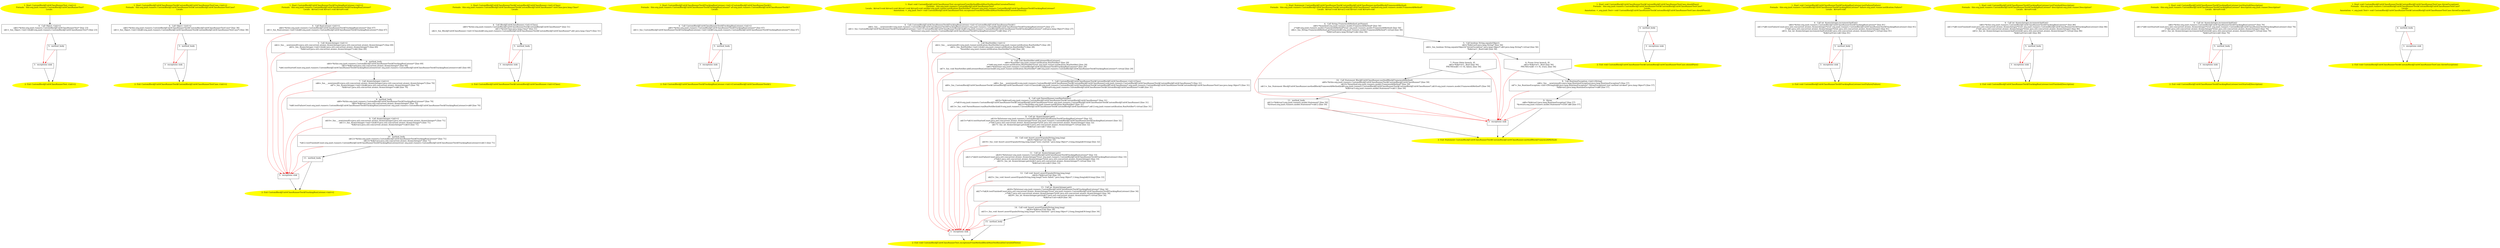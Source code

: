 /* @generated */
digraph cfg {
"org.junit.runners.CustomBlockJUnit4ClassRunnerTest.<init>().88e5ab2ebdbe51566ac3874081af6ebd_1" [label="1: Start CustomBlockJUnit4ClassRunnerTest.<init>()\nFormals:  this:org.junit.runners.CustomBlockJUnit4ClassRunnerTest*\nLocals:  \n  " color=yellow style=filled]
	

	 "org.junit.runners.CustomBlockJUnit4ClassRunnerTest.<init>().88e5ab2ebdbe51566ac3874081af6ebd_1" -> "org.junit.runners.CustomBlockJUnit4ClassRunnerTest.<init>().88e5ab2ebdbe51566ac3874081af6ebd_4" ;
"org.junit.runners.CustomBlockJUnit4ClassRunnerTest.<init>().88e5ab2ebdbe51566ac3874081af6ebd_2" [label="2: Exit CustomBlockJUnit4ClassRunnerTest.<init>() \n  " color=yellow style=filled]
	

"org.junit.runners.CustomBlockJUnit4ClassRunnerTest.<init>().88e5ab2ebdbe51566ac3874081af6ebd_3" [label="3:  exceptions sink \n  " shape="box"]
	

	 "org.junit.runners.CustomBlockJUnit4ClassRunnerTest.<init>().88e5ab2ebdbe51566ac3874081af6ebd_3" -> "org.junit.runners.CustomBlockJUnit4ClassRunnerTest.<init>().88e5ab2ebdbe51566ac3874081af6ebd_2" ;
"org.junit.runners.CustomBlockJUnit4ClassRunnerTest.<init>().88e5ab2ebdbe51566ac3874081af6ebd_4" [label="4:  Call Object.<init>() \n   n$0=*&this:org.junit.runners.CustomBlockJUnit4ClassRunnerTest* [line 23]\n  n$1=_fun_Object.<init>()(n$0:org.junit.runners.CustomBlockJUnit4ClassRunnerTest*) [line 23]\n " shape="box"]
	

	 "org.junit.runners.CustomBlockJUnit4ClassRunnerTest.<init>().88e5ab2ebdbe51566ac3874081af6ebd_4" -> "org.junit.runners.CustomBlockJUnit4ClassRunnerTest.<init>().88e5ab2ebdbe51566ac3874081af6ebd_5" ;
	 "org.junit.runners.CustomBlockJUnit4ClassRunnerTest.<init>().88e5ab2ebdbe51566ac3874081af6ebd_4" -> "org.junit.runners.CustomBlockJUnit4ClassRunnerTest.<init>().88e5ab2ebdbe51566ac3874081af6ebd_3" [color="red" ];
"org.junit.runners.CustomBlockJUnit4ClassRunnerTest.<init>().88e5ab2ebdbe51566ac3874081af6ebd_5" [label="5:  method_body \n  " shape="box"]
	

	 "org.junit.runners.CustomBlockJUnit4ClassRunnerTest.<init>().88e5ab2ebdbe51566ac3874081af6ebd_5" -> "org.junit.runners.CustomBlockJUnit4ClassRunnerTest.<init>().88e5ab2ebdbe51566ac3874081af6ebd_2" ;
	 "org.junit.runners.CustomBlockJUnit4ClassRunnerTest.<init>().88e5ab2ebdbe51566ac3874081af6ebd_5" -> "org.junit.runners.CustomBlockJUnit4ClassRunnerTest.<init>().88e5ab2ebdbe51566ac3874081af6ebd_3" [color="red" ];
"org.junit.runners.CustomBlockJUnit4ClassRunnerTest$CustomBlockJUnit4ClassRunnerTestCase.<init>().f9740fd84b0c44b52b94461ed6c35d2b_1" [label="1: Start CustomBlockJUnit4ClassRunnerTest$CustomBlockJUnit4ClassRunnerTestCase.<init>()\nFormals:  this:org.junit.runners.CustomBlockJUnit4ClassRunnerTest$CustomBlockJUnit4ClassRunnerTestCase*\nLocals:  \n  " color=yellow style=filled]
	

	 "org.junit.runners.CustomBlockJUnit4ClassRunnerTest$CustomBlockJUnit4ClassRunnerTestCase.<init>().f9740fd84b0c44b52b94461ed6c35d2b_1" -> "org.junit.runners.CustomBlockJUnit4ClassRunnerTest$CustomBlockJUnit4ClassRunnerTestCase.<init>().f9740fd84b0c44b52b94461ed6c35d2b_4" ;
"org.junit.runners.CustomBlockJUnit4ClassRunnerTest$CustomBlockJUnit4ClassRunnerTestCase.<init>().f9740fd84b0c44b52b94461ed6c35d2b_2" [label="2: Exit CustomBlockJUnit4ClassRunnerTest$CustomBlockJUnit4ClassRunnerTestCase.<init>() \n  " color=yellow style=filled]
	

"org.junit.runners.CustomBlockJUnit4ClassRunnerTest$CustomBlockJUnit4ClassRunnerTestCase.<init>().f9740fd84b0c44b52b94461ed6c35d2b_3" [label="3:  exceptions sink \n  " shape="box"]
	

	 "org.junit.runners.CustomBlockJUnit4ClassRunnerTest$CustomBlockJUnit4ClassRunnerTestCase.<init>().f9740fd84b0c44b52b94461ed6c35d2b_3" -> "org.junit.runners.CustomBlockJUnit4ClassRunnerTest$CustomBlockJUnit4ClassRunnerTestCase.<init>().f9740fd84b0c44b52b94461ed6c35d2b_2" ;
"org.junit.runners.CustomBlockJUnit4ClassRunnerTest$CustomBlockJUnit4ClassRunnerTestCase.<init>().f9740fd84b0c44b52b94461ed6c35d2b_4" [label="4:  Call Object.<init>() \n   n$0=*&this:org.junit.runners.CustomBlockJUnit4ClassRunnerTest$CustomBlockJUnit4ClassRunnerTestCase* [line 38]\n  n$1=_fun_Object.<init>()(n$0:org.junit.runners.CustomBlockJUnit4ClassRunnerTest$CustomBlockJUnit4ClassRunnerTestCase*) [line 38]\n " shape="box"]
	

	 "org.junit.runners.CustomBlockJUnit4ClassRunnerTest$CustomBlockJUnit4ClassRunnerTestCase.<init>().f9740fd84b0c44b52b94461ed6c35d2b_4" -> "org.junit.runners.CustomBlockJUnit4ClassRunnerTest$CustomBlockJUnit4ClassRunnerTestCase.<init>().f9740fd84b0c44b52b94461ed6c35d2b_5" ;
	 "org.junit.runners.CustomBlockJUnit4ClassRunnerTest$CustomBlockJUnit4ClassRunnerTestCase.<init>().f9740fd84b0c44b52b94461ed6c35d2b_4" -> "org.junit.runners.CustomBlockJUnit4ClassRunnerTest$CustomBlockJUnit4ClassRunnerTestCase.<init>().f9740fd84b0c44b52b94461ed6c35d2b_3" [color="red" ];
"org.junit.runners.CustomBlockJUnit4ClassRunnerTest$CustomBlockJUnit4ClassRunnerTestCase.<init>().f9740fd84b0c44b52b94461ed6c35d2b_5" [label="5:  method_body \n  " shape="box"]
	

	 "org.junit.runners.CustomBlockJUnit4ClassRunnerTest$CustomBlockJUnit4ClassRunnerTestCase.<init>().f9740fd84b0c44b52b94461ed6c35d2b_5" -> "org.junit.runners.CustomBlockJUnit4ClassRunnerTest$CustomBlockJUnit4ClassRunnerTestCase.<init>().f9740fd84b0c44b52b94461ed6c35d2b_2" ;
	 "org.junit.runners.CustomBlockJUnit4ClassRunnerTest$CustomBlockJUnit4ClassRunnerTestCase.<init>().f9740fd84b0c44b52b94461ed6c35d2b_5" -> "org.junit.runners.CustomBlockJUnit4ClassRunnerTest$CustomBlockJUnit4ClassRunnerTestCase.<init>().f9740fd84b0c44b52b94461ed6c35d2b_3" [color="red" ];
"org.junit.runners.CustomBlockJUnit4ClassRunnerTest$TrackingRunListener.<init>().28b333169a8e2f6a0a1fa7e3f1f7e73d_1" [label="1: Start CustomBlockJUnit4ClassRunnerTest$TrackingRunListener.<init>()\nFormals:  this:org.junit.runners.CustomBlockJUnit4ClassRunnerTest$TrackingRunListener*\nLocals:  $irvar2:void $irvar1:void $irvar0:void \n  " color=yellow style=filled]
	

	 "org.junit.runners.CustomBlockJUnit4ClassRunnerTest$TrackingRunListener.<init>().28b333169a8e2f6a0a1fa7e3f1f7e73d_1" -> "org.junit.runners.CustomBlockJUnit4ClassRunnerTest$TrackingRunListener.<init>().28b333169a8e2f6a0a1fa7e3f1f7e73d_4" ;
"org.junit.runners.CustomBlockJUnit4ClassRunnerTest$TrackingRunListener.<init>().28b333169a8e2f6a0a1fa7e3f1f7e73d_2" [label="2: Exit CustomBlockJUnit4ClassRunnerTest$TrackingRunListener.<init>() \n  " color=yellow style=filled]
	

"org.junit.runners.CustomBlockJUnit4ClassRunnerTest$TrackingRunListener.<init>().28b333169a8e2f6a0a1fa7e3f1f7e73d_3" [label="3:  exceptions sink \n  " shape="box"]
	

	 "org.junit.runners.CustomBlockJUnit4ClassRunnerTest$TrackingRunListener.<init>().28b333169a8e2f6a0a1fa7e3f1f7e73d_3" -> "org.junit.runners.CustomBlockJUnit4ClassRunnerTest$TrackingRunListener.<init>().28b333169a8e2f6a0a1fa7e3f1f7e73d_2" ;
"org.junit.runners.CustomBlockJUnit4ClassRunnerTest$TrackingRunListener.<init>().28b333169a8e2f6a0a1fa7e3f1f7e73d_4" [label="4:  Call RunListener.<init>() \n   n$0=*&this:org.junit.runners.CustomBlockJUnit4ClassRunnerTest$TrackingRunListener* [line 67]\n  n$1=_fun_RunListener.<init>()(n$0:org.junit.runners.CustomBlockJUnit4ClassRunnerTest$TrackingRunListener*) [line 67]\n " shape="box"]
	

	 "org.junit.runners.CustomBlockJUnit4ClassRunnerTest$TrackingRunListener.<init>().28b333169a8e2f6a0a1fa7e3f1f7e73d_4" -> "org.junit.runners.CustomBlockJUnit4ClassRunnerTest$TrackingRunListener.<init>().28b333169a8e2f6a0a1fa7e3f1f7e73d_5" ;
	 "org.junit.runners.CustomBlockJUnit4ClassRunnerTest$TrackingRunListener.<init>().28b333169a8e2f6a0a1fa7e3f1f7e73d_4" -> "org.junit.runners.CustomBlockJUnit4ClassRunnerTest$TrackingRunListener.<init>().28b333169a8e2f6a0a1fa7e3f1f7e73d_3" [color="red" ];
"org.junit.runners.CustomBlockJUnit4ClassRunnerTest$TrackingRunListener.<init>().28b333169a8e2f6a0a1fa7e3f1f7e73d_5" [label="5:  Call AtomicInteger.<init>() \n   n$2=_fun___new(sizeof(t=java.util.concurrent.atomic.AtomicInteger):java.util.concurrent.atomic.AtomicInteger*) [line 69]\n  n$3=_fun_AtomicInteger.<init>()(n$2:java.util.concurrent.atomic.AtomicInteger*) [line 69]\n  *&$irvar0:java.util.concurrent.atomic.AtomicInteger*=n$2 [line 69]\n " shape="box"]
	

	 "org.junit.runners.CustomBlockJUnit4ClassRunnerTest$TrackingRunListener.<init>().28b333169a8e2f6a0a1fa7e3f1f7e73d_5" -> "org.junit.runners.CustomBlockJUnit4ClassRunnerTest$TrackingRunListener.<init>().28b333169a8e2f6a0a1fa7e3f1f7e73d_6" ;
	 "org.junit.runners.CustomBlockJUnit4ClassRunnerTest$TrackingRunListener.<init>().28b333169a8e2f6a0a1fa7e3f1f7e73d_5" -> "org.junit.runners.CustomBlockJUnit4ClassRunnerTest$TrackingRunListener.<init>().28b333169a8e2f6a0a1fa7e3f1f7e73d_3" [color="red" ];
"org.junit.runners.CustomBlockJUnit4ClassRunnerTest$TrackingRunListener.<init>().28b333169a8e2f6a0a1fa7e3f1f7e73d_6" [label="6:  method_body \n   n$4=*&this:org.junit.runners.CustomBlockJUnit4ClassRunnerTest$TrackingRunListener* [line 69]\n  n$5=*&$irvar0:java.util.concurrent.atomic.AtomicInteger* [line 69]\n  *n$4.testStartedCount:org.junit.runners.CustomBlockJUnit4ClassRunnerTest$TrackingRunListener(root org.junit.runners.CustomBlockJUnit4ClassRunnerTest$TrackingRunListener)=n$5 [line 69]\n " shape="box"]
	

	 "org.junit.runners.CustomBlockJUnit4ClassRunnerTest$TrackingRunListener.<init>().28b333169a8e2f6a0a1fa7e3f1f7e73d_6" -> "org.junit.runners.CustomBlockJUnit4ClassRunnerTest$TrackingRunListener.<init>().28b333169a8e2f6a0a1fa7e3f1f7e73d_7" ;
	 "org.junit.runners.CustomBlockJUnit4ClassRunnerTest$TrackingRunListener.<init>().28b333169a8e2f6a0a1fa7e3f1f7e73d_6" -> "org.junit.runners.CustomBlockJUnit4ClassRunnerTest$TrackingRunListener.<init>().28b333169a8e2f6a0a1fa7e3f1f7e73d_3" [color="red" ];
"org.junit.runners.CustomBlockJUnit4ClassRunnerTest$TrackingRunListener.<init>().28b333169a8e2f6a0a1fa7e3f1f7e73d_7" [label="7:  Call AtomicInteger.<init>() \n   n$6=_fun___new(sizeof(t=java.util.concurrent.atomic.AtomicInteger):java.util.concurrent.atomic.AtomicInteger*) [line 70]\n  n$7=_fun_AtomicInteger.<init>()(n$6:java.util.concurrent.atomic.AtomicInteger*) [line 70]\n  *&$irvar1:java.util.concurrent.atomic.AtomicInteger*=n$6 [line 70]\n " shape="box"]
	

	 "org.junit.runners.CustomBlockJUnit4ClassRunnerTest$TrackingRunListener.<init>().28b333169a8e2f6a0a1fa7e3f1f7e73d_7" -> "org.junit.runners.CustomBlockJUnit4ClassRunnerTest$TrackingRunListener.<init>().28b333169a8e2f6a0a1fa7e3f1f7e73d_8" ;
	 "org.junit.runners.CustomBlockJUnit4ClassRunnerTest$TrackingRunListener.<init>().28b333169a8e2f6a0a1fa7e3f1f7e73d_7" -> "org.junit.runners.CustomBlockJUnit4ClassRunnerTest$TrackingRunListener.<init>().28b333169a8e2f6a0a1fa7e3f1f7e73d_3" [color="red" ];
"org.junit.runners.CustomBlockJUnit4ClassRunnerTest$TrackingRunListener.<init>().28b333169a8e2f6a0a1fa7e3f1f7e73d_8" [label="8:  method_body \n   n$8=*&this:org.junit.runners.CustomBlockJUnit4ClassRunnerTest$TrackingRunListener* [line 70]\n  n$9=*&$irvar1:java.util.concurrent.atomic.AtomicInteger* [line 70]\n  *n$8.testFailureCount:org.junit.runners.CustomBlockJUnit4ClassRunnerTest$TrackingRunListener(root org.junit.runners.CustomBlockJUnit4ClassRunnerTest$TrackingRunListener)=n$9 [line 70]\n " shape="box"]
	

	 "org.junit.runners.CustomBlockJUnit4ClassRunnerTest$TrackingRunListener.<init>().28b333169a8e2f6a0a1fa7e3f1f7e73d_8" -> "org.junit.runners.CustomBlockJUnit4ClassRunnerTest$TrackingRunListener.<init>().28b333169a8e2f6a0a1fa7e3f1f7e73d_9" ;
	 "org.junit.runners.CustomBlockJUnit4ClassRunnerTest$TrackingRunListener.<init>().28b333169a8e2f6a0a1fa7e3f1f7e73d_8" -> "org.junit.runners.CustomBlockJUnit4ClassRunnerTest$TrackingRunListener.<init>().28b333169a8e2f6a0a1fa7e3f1f7e73d_3" [color="red" ];
"org.junit.runners.CustomBlockJUnit4ClassRunnerTest$TrackingRunListener.<init>().28b333169a8e2f6a0a1fa7e3f1f7e73d_9" [label="9:  Call AtomicInteger.<init>() \n   n$10=_fun___new(sizeof(t=java.util.concurrent.atomic.AtomicInteger):java.util.concurrent.atomic.AtomicInteger*) [line 71]\n  n$11=_fun_AtomicInteger.<init>()(n$10:java.util.concurrent.atomic.AtomicInteger*) [line 71]\n  *&$irvar2:java.util.concurrent.atomic.AtomicInteger*=n$10 [line 71]\n " shape="box"]
	

	 "org.junit.runners.CustomBlockJUnit4ClassRunnerTest$TrackingRunListener.<init>().28b333169a8e2f6a0a1fa7e3f1f7e73d_9" -> "org.junit.runners.CustomBlockJUnit4ClassRunnerTest$TrackingRunListener.<init>().28b333169a8e2f6a0a1fa7e3f1f7e73d_10" ;
	 "org.junit.runners.CustomBlockJUnit4ClassRunnerTest$TrackingRunListener.<init>().28b333169a8e2f6a0a1fa7e3f1f7e73d_9" -> "org.junit.runners.CustomBlockJUnit4ClassRunnerTest$TrackingRunListener.<init>().28b333169a8e2f6a0a1fa7e3f1f7e73d_3" [color="red" ];
"org.junit.runners.CustomBlockJUnit4ClassRunnerTest$TrackingRunListener.<init>().28b333169a8e2f6a0a1fa7e3f1f7e73d_10" [label="10:  method_body \n   n$12=*&this:org.junit.runners.CustomBlockJUnit4ClassRunnerTest$TrackingRunListener* [line 71]\n  n$13=*&$irvar2:java.util.concurrent.atomic.AtomicInteger* [line 71]\n  *n$12.testFinishedCount:org.junit.runners.CustomBlockJUnit4ClassRunnerTest$TrackingRunListener(root org.junit.runners.CustomBlockJUnit4ClassRunnerTest$TrackingRunListener)=n$13 [line 71]\n " shape="box"]
	

	 "org.junit.runners.CustomBlockJUnit4ClassRunnerTest$TrackingRunListener.<init>().28b333169a8e2f6a0a1fa7e3f1f7e73d_10" -> "org.junit.runners.CustomBlockJUnit4ClassRunnerTest$TrackingRunListener.<init>().28b333169a8e2f6a0a1fa7e3f1f7e73d_11" ;
	 "org.junit.runners.CustomBlockJUnit4ClassRunnerTest$TrackingRunListener.<init>().28b333169a8e2f6a0a1fa7e3f1f7e73d_10" -> "org.junit.runners.CustomBlockJUnit4ClassRunnerTest$TrackingRunListener.<init>().28b333169a8e2f6a0a1fa7e3f1f7e73d_3" [color="red" ];
"org.junit.runners.CustomBlockJUnit4ClassRunnerTest$TrackingRunListener.<init>().28b333169a8e2f6a0a1fa7e3f1f7e73d_11" [label="11:  method_body \n  " shape="box"]
	

	 "org.junit.runners.CustomBlockJUnit4ClassRunnerTest$TrackingRunListener.<init>().28b333169a8e2f6a0a1fa7e3f1f7e73d_11" -> "org.junit.runners.CustomBlockJUnit4ClassRunnerTest$TrackingRunListener.<init>().28b333169a8e2f6a0a1fa7e3f1f7e73d_2" ;
	 "org.junit.runners.CustomBlockJUnit4ClassRunnerTest$TrackingRunListener.<init>().28b333169a8e2f6a0a1fa7e3f1f7e73d_11" -> "org.junit.runners.CustomBlockJUnit4ClassRunnerTest$TrackingRunListener.<init>().28b333169a8e2f6a0a1fa7e3f1f7e73d_3" [color="red" ];
"org.junit.runners.CustomBlockJUnit4ClassRunnerTest$CustomBlockJUnit4ClassRunner.<init>(java.lang.Cla.7365ac85c170c7947f46ff68edf6786e_1" [label="1: Start CustomBlockJUnit4ClassRunnerTest$CustomBlockJUnit4ClassRunner.<init>(Class)\nFormals:  this:org.junit.runners.CustomBlockJUnit4ClassRunnerTest$CustomBlockJUnit4ClassRunner* testClass:java.lang.Class*\nLocals:  \n  " color=yellow style=filled]
	

	 "org.junit.runners.CustomBlockJUnit4ClassRunnerTest$CustomBlockJUnit4ClassRunner.<init>(java.lang.Cla.7365ac85c170c7947f46ff68edf6786e_1" -> "org.junit.runners.CustomBlockJUnit4ClassRunnerTest$CustomBlockJUnit4ClassRunner.<init>(java.lang.Cla.7365ac85c170c7947f46ff68edf6786e_4" ;
"org.junit.runners.CustomBlockJUnit4ClassRunnerTest$CustomBlockJUnit4ClassRunner.<init>(java.lang.Cla.7365ac85c170c7947f46ff68edf6786e_2" [label="2: Exit CustomBlockJUnit4ClassRunnerTest$CustomBlockJUnit4ClassRunner.<init>(Class) \n  " color=yellow style=filled]
	

"org.junit.runners.CustomBlockJUnit4ClassRunnerTest$CustomBlockJUnit4ClassRunner.<init>(java.lang.Cla.7365ac85c170c7947f46ff68edf6786e_3" [label="3:  exceptions sink \n  " shape="box"]
	

	 "org.junit.runners.CustomBlockJUnit4ClassRunnerTest$CustomBlockJUnit4ClassRunner.<init>(java.lang.Cla.7365ac85c170c7947f46ff68edf6786e_3" -> "org.junit.runners.CustomBlockJUnit4ClassRunnerTest$CustomBlockJUnit4ClassRunner.<init>(java.lang.Cla.7365ac85c170c7947f46ff68edf6786e_2" ;
"org.junit.runners.CustomBlockJUnit4ClassRunnerTest$CustomBlockJUnit4ClassRunner.<init>(java.lang.Cla.7365ac85c170c7947f46ff68edf6786e_4" [label="4:  Call BlockJUnit4ClassRunner.<init>(Class) \n   n$0=*&this:org.junit.runners.CustomBlockJUnit4ClassRunnerTest$CustomBlockJUnit4ClassRunner* [line 51]\n  n$1=*&testClass:java.lang.Class* [line 51]\n  n$2=_fun_BlockJUnit4ClassRunner.<init>(Class)(n$0:org.junit.runners.CustomBlockJUnit4ClassRunnerTest$CustomBlockJUnit4ClassRunner*,n$1:java.lang.Class*) [line 51]\n " shape="box"]
	

	 "org.junit.runners.CustomBlockJUnit4ClassRunnerTest$CustomBlockJUnit4ClassRunner.<init>(java.lang.Cla.7365ac85c170c7947f46ff68edf6786e_4" -> "org.junit.runners.CustomBlockJUnit4ClassRunnerTest$CustomBlockJUnit4ClassRunner.<init>(java.lang.Cla.7365ac85c170c7947f46ff68edf6786e_5" ;
	 "org.junit.runners.CustomBlockJUnit4ClassRunnerTest$CustomBlockJUnit4ClassRunner.<init>(java.lang.Cla.7365ac85c170c7947f46ff68edf6786e_4" -> "org.junit.runners.CustomBlockJUnit4ClassRunnerTest$CustomBlockJUnit4ClassRunner.<init>(java.lang.Cla.7365ac85c170c7947f46ff68edf6786e_3" [color="red" ];
"org.junit.runners.CustomBlockJUnit4ClassRunnerTest$CustomBlockJUnit4ClassRunner.<init>(java.lang.Cla.7365ac85c170c7947f46ff68edf6786e_5" [label="5:  method_body \n  " shape="box"]
	

	 "org.junit.runners.CustomBlockJUnit4ClassRunnerTest$CustomBlockJUnit4ClassRunner.<init>(java.lang.Cla.7365ac85c170c7947f46ff68edf6786e_5" -> "org.junit.runners.CustomBlockJUnit4ClassRunnerTest$CustomBlockJUnit4ClassRunner.<init>(java.lang.Cla.7365ac85c170c7947f46ff68edf6786e_2" ;
	 "org.junit.runners.CustomBlockJUnit4ClassRunnerTest$CustomBlockJUnit4ClassRunner.<init>(java.lang.Cla.7365ac85c170c7947f46ff68edf6786e_5" -> "org.junit.runners.CustomBlockJUnit4ClassRunnerTest$CustomBlockJUnit4ClassRunner.<init>(java.lang.Cla.7365ac85c170c7947f46ff68edf6786e_3" [color="red" ];
"org.junit.runners.CustomBlockJUnit4ClassRunnerTest$TrackingRunListener.<init>(org.junit.runners.Cust.a1be908c00f54f2a5c6cdd5b1fa8235a_1" [label="1: Start CustomBlockJUnit4ClassRunnerTest$TrackingRunListener.<init>(CustomBlockJUnit4ClassRunnerTest$1)\nFormals:  this:org.junit.runners.CustomBlockJUnit4ClassRunnerTest$TrackingRunListener* x0:org.junit.runners.CustomBlockJUnit4ClassRunnerTest$1*\nLocals:  \n  " color=yellow style=filled]
	

	 "org.junit.runners.CustomBlockJUnit4ClassRunnerTest$TrackingRunListener.<init>(org.junit.runners.Cust.a1be908c00f54f2a5c6cdd5b1fa8235a_1" -> "org.junit.runners.CustomBlockJUnit4ClassRunnerTest$TrackingRunListener.<init>(org.junit.runners.Cust.a1be908c00f54f2a5c6cdd5b1fa8235a_4" ;
"org.junit.runners.CustomBlockJUnit4ClassRunnerTest$TrackingRunListener.<init>(org.junit.runners.Cust.a1be908c00f54f2a5c6cdd5b1fa8235a_2" [label="2: Exit CustomBlockJUnit4ClassRunnerTest$TrackingRunListener.<init>(CustomBlockJUnit4ClassRunnerTest$1) \n  " color=yellow style=filled]
	

"org.junit.runners.CustomBlockJUnit4ClassRunnerTest$TrackingRunListener.<init>(org.junit.runners.Cust.a1be908c00f54f2a5c6cdd5b1fa8235a_3" [label="3:  exceptions sink \n  " shape="box"]
	

	 "org.junit.runners.CustomBlockJUnit4ClassRunnerTest$TrackingRunListener.<init>(org.junit.runners.Cust.a1be908c00f54f2a5c6cdd5b1fa8235a_3" -> "org.junit.runners.CustomBlockJUnit4ClassRunnerTest$TrackingRunListener.<init>(org.junit.runners.Cust.a1be908c00f54f2a5c6cdd5b1fa8235a_2" ;
"org.junit.runners.CustomBlockJUnit4ClassRunnerTest$TrackingRunListener.<init>(org.junit.runners.Cust.a1be908c00f54f2a5c6cdd5b1fa8235a_4" [label="4:  Call CustomBlockJUnit4ClassRunnerTest$TrackingRunListener.<init>() \n   n$0=*&this:org.junit.runners.CustomBlockJUnit4ClassRunnerTest$TrackingRunListener* [line 67]\n  n$1=_fun_CustomBlockJUnit4ClassRunnerTest$TrackingRunListener.<init>()(n$0:org.junit.runners.CustomBlockJUnit4ClassRunnerTest$TrackingRunListener*) [line 67]\n " shape="box"]
	

	 "org.junit.runners.CustomBlockJUnit4ClassRunnerTest$TrackingRunListener.<init>(org.junit.runners.Cust.a1be908c00f54f2a5c6cdd5b1fa8235a_4" -> "org.junit.runners.CustomBlockJUnit4ClassRunnerTest$TrackingRunListener.<init>(org.junit.runners.Cust.a1be908c00f54f2a5c6cdd5b1fa8235a_5" ;
	 "org.junit.runners.CustomBlockJUnit4ClassRunnerTest$TrackingRunListener.<init>(org.junit.runners.Cust.a1be908c00f54f2a5c6cdd5b1fa8235a_4" -> "org.junit.runners.CustomBlockJUnit4ClassRunnerTest$TrackingRunListener.<init>(org.junit.runners.Cust.a1be908c00f54f2a5c6cdd5b1fa8235a_3" [color="red" ];
"org.junit.runners.CustomBlockJUnit4ClassRunnerTest$TrackingRunListener.<init>(org.junit.runners.Cust.a1be908c00f54f2a5c6cdd5b1fa8235a_5" [label="5:  method_body \n  " shape="box"]
	

	 "org.junit.runners.CustomBlockJUnit4ClassRunnerTest$TrackingRunListener.<init>(org.junit.runners.Cust.a1be908c00f54f2a5c6cdd5b1fa8235a_5" -> "org.junit.runners.CustomBlockJUnit4ClassRunnerTest$TrackingRunListener.<init>(org.junit.runners.Cust.a1be908c00f54f2a5c6cdd5b1fa8235a_2" ;
	 "org.junit.runners.CustomBlockJUnit4ClassRunnerTest$TrackingRunListener.<init>(org.junit.runners.Cust.a1be908c00f54f2a5c6cdd5b1fa8235a_5" -> "org.junit.runners.CustomBlockJUnit4ClassRunnerTest$TrackingRunListener.<init>(org.junit.runners.Cust.a1be908c00f54f2a5c6cdd5b1fa8235a_3" [color="red" ];
"org.junit.runners.CustomBlockJUnit4ClassRunnerTest.exceptionsFromMethodBlockMustNotResultInUnrootedT.1a5508ac9788aad50eadc4c3806a1cea_1" [label="1: Start void CustomBlockJUnit4ClassRunnerTest.exceptionsFromMethodBlockMustNotResultInUnrootedTests()\nFormals:  this:org.junit.runners.CustomBlockJUnit4ClassRunnerTest*\nLocals:  $irvar3:void $irvar2:void $irvar1:void $irvar0:void notifier:org.junit.runner.notification.RunNotifier* listener:org.junit.runners.CustomBlockJUnit4ClassRunnerTest$TrackingRunListener*\nAnnotation: <_org.junit.Test> void CustomBlockJUnit4ClassRunnerTest.exceptionsFromMethodBlockMustNotResultInUnrootedTests()() \n  " color=yellow style=filled]
	

	 "org.junit.runners.CustomBlockJUnit4ClassRunnerTest.exceptionsFromMethodBlockMustNotResultInUnrootedT.1a5508ac9788aad50eadc4c3806a1cea_1" -> "org.junit.runners.CustomBlockJUnit4ClassRunnerTest.exceptionsFromMethodBlockMustNotResultInUnrootedT.1a5508ac9788aad50eadc4c3806a1cea_4" ;
"org.junit.runners.CustomBlockJUnit4ClassRunnerTest.exceptionsFromMethodBlockMustNotResultInUnrootedT.1a5508ac9788aad50eadc4c3806a1cea_2" [label="2: Exit void CustomBlockJUnit4ClassRunnerTest.exceptionsFromMethodBlockMustNotResultInUnrootedTests() \n  " color=yellow style=filled]
	

"org.junit.runners.CustomBlockJUnit4ClassRunnerTest.exceptionsFromMethodBlockMustNotResultInUnrootedT.1a5508ac9788aad50eadc4c3806a1cea_3" [label="3:  exceptions sink \n  " shape="box"]
	

	 "org.junit.runners.CustomBlockJUnit4ClassRunnerTest.exceptionsFromMethodBlockMustNotResultInUnrootedT.1a5508ac9788aad50eadc4c3806a1cea_3" -> "org.junit.runners.CustomBlockJUnit4ClassRunnerTest.exceptionsFromMethodBlockMustNotResultInUnrootedT.1a5508ac9788aad50eadc4c3806a1cea_2" ;
"org.junit.runners.CustomBlockJUnit4ClassRunnerTest.exceptionsFromMethodBlockMustNotResultInUnrootedT.1a5508ac9788aad50eadc4c3806a1cea_4" [label="4:  Call CustomBlockJUnit4ClassRunnerTest$TrackingRunListener.<init>(CustomBlockJUnit4ClassRunnerTest$1) \n   n$0=_fun___new(sizeof(t=org.junit.runners.CustomBlockJUnit4ClassRunnerTest$TrackingRunListener):org.junit.runners.CustomBlockJUnit4ClassRunnerTest$TrackingRunListener*) [line 27]\n  n$1=_fun_CustomBlockJUnit4ClassRunnerTest$TrackingRunListener.<init>(CustomBlockJUnit4ClassRunnerTest$1)(n$0:org.junit.runners.CustomBlockJUnit4ClassRunnerTest$TrackingRunListener*,null:java.lang.Object*) [line 27]\n  *&listener:org.junit.runners.CustomBlockJUnit4ClassRunnerTest$TrackingRunListener*=n$0 [line 27]\n " shape="box"]
	

	 "org.junit.runners.CustomBlockJUnit4ClassRunnerTest.exceptionsFromMethodBlockMustNotResultInUnrootedT.1a5508ac9788aad50eadc4c3806a1cea_4" -> "org.junit.runners.CustomBlockJUnit4ClassRunnerTest.exceptionsFromMethodBlockMustNotResultInUnrootedT.1a5508ac9788aad50eadc4c3806a1cea_5" ;
	 "org.junit.runners.CustomBlockJUnit4ClassRunnerTest.exceptionsFromMethodBlockMustNotResultInUnrootedT.1a5508ac9788aad50eadc4c3806a1cea_4" -> "org.junit.runners.CustomBlockJUnit4ClassRunnerTest.exceptionsFromMethodBlockMustNotResultInUnrootedT.1a5508ac9788aad50eadc4c3806a1cea_3" [color="red" ];
"org.junit.runners.CustomBlockJUnit4ClassRunnerTest.exceptionsFromMethodBlockMustNotResultInUnrootedT.1a5508ac9788aad50eadc4c3806a1cea_5" [label="5:  Call RunNotifier.<init>() \n   n$2=_fun___new(sizeof(t=org.junit.runner.notification.RunNotifier):org.junit.runner.notification.RunNotifier*) [line 28]\n  n$3=_fun_RunNotifier.<init>()(n$2:org.junit.runner.notification.RunNotifier*) [line 28]\n  *&notifier:org.junit.runner.notification.RunNotifier*=n$2 [line 28]\n " shape="box"]
	

	 "org.junit.runners.CustomBlockJUnit4ClassRunnerTest.exceptionsFromMethodBlockMustNotResultInUnrootedT.1a5508ac9788aad50eadc4c3806a1cea_5" -> "org.junit.runners.CustomBlockJUnit4ClassRunnerTest.exceptionsFromMethodBlockMustNotResultInUnrootedT.1a5508ac9788aad50eadc4c3806a1cea_6" ;
	 "org.junit.runners.CustomBlockJUnit4ClassRunnerTest.exceptionsFromMethodBlockMustNotResultInUnrootedT.1a5508ac9788aad50eadc4c3806a1cea_5" -> "org.junit.runners.CustomBlockJUnit4ClassRunnerTest.exceptionsFromMethodBlockMustNotResultInUnrootedT.1a5508ac9788aad50eadc4c3806a1cea_3" [color="red" ];
"org.junit.runners.CustomBlockJUnit4ClassRunnerTest.exceptionsFromMethodBlockMustNotResultInUnrootedT.1a5508ac9788aad50eadc4c3806a1cea_6" [label="6:  Call void RunNotifier.addListener(RunListener) \n   n$4=*&notifier:org.junit.runner.notification.RunNotifier* [line 29]\n  _=*n$4:org.junit.runner.notification.RunNotifier*(root org.junit.runner.notification.RunNotifier) [line 29]\n  n$6=*&listener:org.junit.runners.CustomBlockJUnit4ClassRunnerTest$TrackingRunListener* [line 29]\n  n$7=_fun_void RunNotifier.addListener(RunListener)(n$4:org.junit.runner.notification.RunNotifier*,n$6:org.junit.runners.CustomBlockJUnit4ClassRunnerTest$TrackingRunListener*) virtual [line 29]\n " shape="box"]
	

	 "org.junit.runners.CustomBlockJUnit4ClassRunnerTest.exceptionsFromMethodBlockMustNotResultInUnrootedT.1a5508ac9788aad50eadc4c3806a1cea_6" -> "org.junit.runners.CustomBlockJUnit4ClassRunnerTest.exceptionsFromMethodBlockMustNotResultInUnrootedT.1a5508ac9788aad50eadc4c3806a1cea_7" ;
	 "org.junit.runners.CustomBlockJUnit4ClassRunnerTest.exceptionsFromMethodBlockMustNotResultInUnrootedT.1a5508ac9788aad50eadc4c3806a1cea_6" -> "org.junit.runners.CustomBlockJUnit4ClassRunnerTest.exceptionsFromMethodBlockMustNotResultInUnrootedT.1a5508ac9788aad50eadc4c3806a1cea_3" [color="red" ];
"org.junit.runners.CustomBlockJUnit4ClassRunnerTest.exceptionsFromMethodBlockMustNotResultInUnrootedT.1a5508ac9788aad50eadc4c3806a1cea_7" [label="7:  Call CustomBlockJUnit4ClassRunnerTest$CustomBlockJUnit4ClassRunner.<init>(Class) \n   n$8=_fun___new(sizeof(t=org.junit.runners.CustomBlockJUnit4ClassRunnerTest$CustomBlockJUnit4ClassRunner):org.junit.runners.CustomBlockJUnit4ClassRunnerTest$CustomBlockJUnit4ClassRunner*) [line 31]\n  n$9=_fun_CustomBlockJUnit4ClassRunnerTest$CustomBlockJUnit4ClassRunner.<init>(Class)(n$8:org.junit.runners.CustomBlockJUnit4ClassRunnerTest$CustomBlockJUnit4ClassRunner*,org.junit.runners.CustomBlockJUnit4ClassRunnerTest$CustomBlockJUnit4ClassRunnerTestCase:java.lang.Object*) [line 31]\n  *&$irvar0:org.junit.runners.CustomBlockJUnit4ClassRunnerTest$CustomBlockJUnit4ClassRunner*=n$8 [line 31]\n " shape="box"]
	

	 "org.junit.runners.CustomBlockJUnit4ClassRunnerTest.exceptionsFromMethodBlockMustNotResultInUnrootedT.1a5508ac9788aad50eadc4c3806a1cea_7" -> "org.junit.runners.CustomBlockJUnit4ClassRunnerTest.exceptionsFromMethodBlockMustNotResultInUnrootedT.1a5508ac9788aad50eadc4c3806a1cea_8" ;
	 "org.junit.runners.CustomBlockJUnit4ClassRunnerTest.exceptionsFromMethodBlockMustNotResultInUnrootedT.1a5508ac9788aad50eadc4c3806a1cea_7" -> "org.junit.runners.CustomBlockJUnit4ClassRunnerTest.exceptionsFromMethodBlockMustNotResultInUnrootedT.1a5508ac9788aad50eadc4c3806a1cea_3" [color="red" ];
"org.junit.runners.CustomBlockJUnit4ClassRunnerTest.exceptionsFromMethodBlockMustNotResultInUnrootedT.1a5508ac9788aad50eadc4c3806a1cea_8" [label="8:  Call void ParentRunner.run(RunNotifier) \n   n$10=*&$irvar0:org.junit.runners.CustomBlockJUnit4ClassRunnerTest$CustomBlockJUnit4ClassRunner* [line 31]\n  _=*n$10:org.junit.runners.CustomBlockJUnit4ClassRunnerTest$CustomBlockJUnit4ClassRunner*(root org.junit.runners.CustomBlockJUnit4ClassRunnerTest$CustomBlockJUnit4ClassRunner) [line 31]\n  n$12=*&notifier:org.junit.runner.notification.RunNotifier* [line 31]\n  n$13=_fun_void ParentRunner.run(RunNotifier)(n$10:org.junit.runners.CustomBlockJUnit4ClassRunnerTest$CustomBlockJUnit4ClassRunner*,n$12:org.junit.runner.notification.RunNotifier*) virtual [line 31]\n " shape="box"]
	

	 "org.junit.runners.CustomBlockJUnit4ClassRunnerTest.exceptionsFromMethodBlockMustNotResultInUnrootedT.1a5508ac9788aad50eadc4c3806a1cea_8" -> "org.junit.runners.CustomBlockJUnit4ClassRunnerTest.exceptionsFromMethodBlockMustNotResultInUnrootedT.1a5508ac9788aad50eadc4c3806a1cea_9" ;
	 "org.junit.runners.CustomBlockJUnit4ClassRunnerTest.exceptionsFromMethodBlockMustNotResultInUnrootedT.1a5508ac9788aad50eadc4c3806a1cea_8" -> "org.junit.runners.CustomBlockJUnit4ClassRunnerTest.exceptionsFromMethodBlockMustNotResultInUnrootedT.1a5508ac9788aad50eadc4c3806a1cea_3" [color="red" ];
"org.junit.runners.CustomBlockJUnit4ClassRunnerTest.exceptionsFromMethodBlockMustNotResultInUnrootedT.1a5508ac9788aad50eadc4c3806a1cea_9" [label="9:  Call int AtomicInteger.get() \n   n$14=*&listener:org.junit.runners.CustomBlockJUnit4ClassRunnerTest$TrackingRunListener* [line 32]\n  n$15=*n$14.testStartedCount:java.util.concurrent.atomic.AtomicInteger*(root org.junit.runners.CustomBlockJUnit4ClassRunnerTest$TrackingRunListener) [line 32]\n  _=*n$15:java.util.concurrent.atomic.AtomicInteger*(root java.util.concurrent.atomic.AtomicInteger) [line 32]\n  n$17=_fun_int AtomicInteger.get()(n$15:java.util.concurrent.atomic.AtomicInteger*) virtual [line 32]\n  *&$irvar1:int=n$17 [line 32]\n " shape="box"]
	

	 "org.junit.runners.CustomBlockJUnit4ClassRunnerTest.exceptionsFromMethodBlockMustNotResultInUnrootedT.1a5508ac9788aad50eadc4c3806a1cea_9" -> "org.junit.runners.CustomBlockJUnit4ClassRunnerTest.exceptionsFromMethodBlockMustNotResultInUnrootedT.1a5508ac9788aad50eadc4c3806a1cea_10" ;
	 "org.junit.runners.CustomBlockJUnit4ClassRunnerTest.exceptionsFromMethodBlockMustNotResultInUnrootedT.1a5508ac9788aad50eadc4c3806a1cea_9" -> "org.junit.runners.CustomBlockJUnit4ClassRunnerTest.exceptionsFromMethodBlockMustNotResultInUnrootedT.1a5508ac9788aad50eadc4c3806a1cea_3" [color="red" ];
"org.junit.runners.CustomBlockJUnit4ClassRunnerTest.exceptionsFromMethodBlockMustNotResultInUnrootedT.1a5508ac9788aad50eadc4c3806a1cea_10" [label="10:  Call void Assert.assertEquals(String,long,long) \n   n$18=*&$irvar1:int [line 32]\n  n$19=_fun_void Assert.assertEquals(String,long,long)(\"tests started.\":java.lang.Object*,2:long,(long)n$18:long) [line 32]\n " shape="box"]
	

	 "org.junit.runners.CustomBlockJUnit4ClassRunnerTest.exceptionsFromMethodBlockMustNotResultInUnrootedT.1a5508ac9788aad50eadc4c3806a1cea_10" -> "org.junit.runners.CustomBlockJUnit4ClassRunnerTest.exceptionsFromMethodBlockMustNotResultInUnrootedT.1a5508ac9788aad50eadc4c3806a1cea_11" ;
	 "org.junit.runners.CustomBlockJUnit4ClassRunnerTest.exceptionsFromMethodBlockMustNotResultInUnrootedT.1a5508ac9788aad50eadc4c3806a1cea_10" -> "org.junit.runners.CustomBlockJUnit4ClassRunnerTest.exceptionsFromMethodBlockMustNotResultInUnrootedT.1a5508ac9788aad50eadc4c3806a1cea_3" [color="red" ];
"org.junit.runners.CustomBlockJUnit4ClassRunnerTest.exceptionsFromMethodBlockMustNotResultInUnrootedT.1a5508ac9788aad50eadc4c3806a1cea_11" [label="11:  Call int AtomicInteger.get() \n   n$20=*&listener:org.junit.runners.CustomBlockJUnit4ClassRunnerTest$TrackingRunListener* [line 33]\n  n$21=*n$20.testFailureCount:java.util.concurrent.atomic.AtomicInteger*(root org.junit.runners.CustomBlockJUnit4ClassRunnerTest$TrackingRunListener) [line 33]\n  _=*n$21:java.util.concurrent.atomic.AtomicInteger*(root java.util.concurrent.atomic.AtomicInteger) [line 33]\n  n$23=_fun_int AtomicInteger.get()(n$21:java.util.concurrent.atomic.AtomicInteger*) virtual [line 33]\n  *&$irvar2:int=n$23 [line 33]\n " shape="box"]
	

	 "org.junit.runners.CustomBlockJUnit4ClassRunnerTest.exceptionsFromMethodBlockMustNotResultInUnrootedT.1a5508ac9788aad50eadc4c3806a1cea_11" -> "org.junit.runners.CustomBlockJUnit4ClassRunnerTest.exceptionsFromMethodBlockMustNotResultInUnrootedT.1a5508ac9788aad50eadc4c3806a1cea_12" ;
	 "org.junit.runners.CustomBlockJUnit4ClassRunnerTest.exceptionsFromMethodBlockMustNotResultInUnrootedT.1a5508ac9788aad50eadc4c3806a1cea_11" -> "org.junit.runners.CustomBlockJUnit4ClassRunnerTest.exceptionsFromMethodBlockMustNotResultInUnrootedT.1a5508ac9788aad50eadc4c3806a1cea_3" [color="red" ];
"org.junit.runners.CustomBlockJUnit4ClassRunnerTest.exceptionsFromMethodBlockMustNotResultInUnrootedT.1a5508ac9788aad50eadc4c3806a1cea_12" [label="12:  Call void Assert.assertEquals(String,long,long) \n   n$24=*&$irvar2:int [line 33]\n  n$25=_fun_void Assert.assertEquals(String,long,long)(\"tests failed.\":java.lang.Object*,1:long,(long)n$24:long) [line 33]\n " shape="box"]
	

	 "org.junit.runners.CustomBlockJUnit4ClassRunnerTest.exceptionsFromMethodBlockMustNotResultInUnrootedT.1a5508ac9788aad50eadc4c3806a1cea_12" -> "org.junit.runners.CustomBlockJUnit4ClassRunnerTest.exceptionsFromMethodBlockMustNotResultInUnrootedT.1a5508ac9788aad50eadc4c3806a1cea_13" ;
	 "org.junit.runners.CustomBlockJUnit4ClassRunnerTest.exceptionsFromMethodBlockMustNotResultInUnrootedT.1a5508ac9788aad50eadc4c3806a1cea_12" -> "org.junit.runners.CustomBlockJUnit4ClassRunnerTest.exceptionsFromMethodBlockMustNotResultInUnrootedT.1a5508ac9788aad50eadc4c3806a1cea_3" [color="red" ];
"org.junit.runners.CustomBlockJUnit4ClassRunnerTest.exceptionsFromMethodBlockMustNotResultInUnrootedT.1a5508ac9788aad50eadc4c3806a1cea_13" [label="13:  Call int AtomicInteger.get() \n   n$26=*&listener:org.junit.runners.CustomBlockJUnit4ClassRunnerTest$TrackingRunListener* [line 34]\n  n$27=*n$26.testFinishedCount:java.util.concurrent.atomic.AtomicInteger*(root org.junit.runners.CustomBlockJUnit4ClassRunnerTest$TrackingRunListener) [line 34]\n  _=*n$27:java.util.concurrent.atomic.AtomicInteger*(root java.util.concurrent.atomic.AtomicInteger) [line 34]\n  n$29=_fun_int AtomicInteger.get()(n$27:java.util.concurrent.atomic.AtomicInteger*) virtual [line 34]\n  *&$irvar3:int=n$29 [line 34]\n " shape="box"]
	

	 "org.junit.runners.CustomBlockJUnit4ClassRunnerTest.exceptionsFromMethodBlockMustNotResultInUnrootedT.1a5508ac9788aad50eadc4c3806a1cea_13" -> "org.junit.runners.CustomBlockJUnit4ClassRunnerTest.exceptionsFromMethodBlockMustNotResultInUnrootedT.1a5508ac9788aad50eadc4c3806a1cea_14" ;
	 "org.junit.runners.CustomBlockJUnit4ClassRunnerTest.exceptionsFromMethodBlockMustNotResultInUnrootedT.1a5508ac9788aad50eadc4c3806a1cea_13" -> "org.junit.runners.CustomBlockJUnit4ClassRunnerTest.exceptionsFromMethodBlockMustNotResultInUnrootedT.1a5508ac9788aad50eadc4c3806a1cea_3" [color="red" ];
"org.junit.runners.CustomBlockJUnit4ClassRunnerTest.exceptionsFromMethodBlockMustNotResultInUnrootedT.1a5508ac9788aad50eadc4c3806a1cea_14" [label="14:  Call void Assert.assertEquals(String,long,long) \n   n$30=*&$irvar3:int [line 34]\n  n$31=_fun_void Assert.assertEquals(String,long,long)(\"tests finished.\":java.lang.Object*,2:long,(long)n$30:long) [line 34]\n " shape="box"]
	

	 "org.junit.runners.CustomBlockJUnit4ClassRunnerTest.exceptionsFromMethodBlockMustNotResultInUnrootedT.1a5508ac9788aad50eadc4c3806a1cea_14" -> "org.junit.runners.CustomBlockJUnit4ClassRunnerTest.exceptionsFromMethodBlockMustNotResultInUnrootedT.1a5508ac9788aad50eadc4c3806a1cea_15" ;
	 "org.junit.runners.CustomBlockJUnit4ClassRunnerTest.exceptionsFromMethodBlockMustNotResultInUnrootedT.1a5508ac9788aad50eadc4c3806a1cea_14" -> "org.junit.runners.CustomBlockJUnit4ClassRunnerTest.exceptionsFromMethodBlockMustNotResultInUnrootedT.1a5508ac9788aad50eadc4c3806a1cea_3" [color="red" ];
"org.junit.runners.CustomBlockJUnit4ClassRunnerTest.exceptionsFromMethodBlockMustNotResultInUnrootedT.1a5508ac9788aad50eadc4c3806a1cea_15" [label="15:  method_body \n  " shape="box"]
	

	 "org.junit.runners.CustomBlockJUnit4ClassRunnerTest.exceptionsFromMethodBlockMustNotResultInUnrootedT.1a5508ac9788aad50eadc4c3806a1cea_15" -> "org.junit.runners.CustomBlockJUnit4ClassRunnerTest.exceptionsFromMethodBlockMustNotResultInUnrootedT.1a5508ac9788aad50eadc4c3806a1cea_2" ;
	 "org.junit.runners.CustomBlockJUnit4ClassRunnerTest.exceptionsFromMethodBlockMustNotResultInUnrootedT.1a5508ac9788aad50eadc4c3806a1cea_15" -> "org.junit.runners.CustomBlockJUnit4ClassRunnerTest.exceptionsFromMethodBlockMustNotResultInUnrootedT.1a5508ac9788aad50eadc4c3806a1cea_3" [color="red" ];
"org.junit.runners.CustomBlockJUnit4ClassRunnerTest$CustomBlockJUnit4ClassRunner.methodBlock(org.juni.727bc23e4e9c592cc6be3ea160c7b0d5_1" [label="1: Start Statement CustomBlockJUnit4ClassRunnerTest$CustomBlockJUnit4ClassRunner.methodBlock(FrameworkMethod)\nFormals:  this:org.junit.runners.CustomBlockJUnit4ClassRunnerTest$CustomBlockJUnit4ClassRunner* method:org.junit.runners.model.FrameworkMethod*\nLocals:  $irvar3:void $irvar2:void $irvar1:void $irvar0:void \n  " color=yellow style=filled]
	

	 "org.junit.runners.CustomBlockJUnit4ClassRunnerTest$CustomBlockJUnit4ClassRunner.methodBlock(org.juni.727bc23e4e9c592cc6be3ea160c7b0d5_1" -> "org.junit.runners.CustomBlockJUnit4ClassRunnerTest$CustomBlockJUnit4ClassRunner.methodBlock(org.juni.727bc23e4e9c592cc6be3ea160c7b0d5_4" ;
"org.junit.runners.CustomBlockJUnit4ClassRunnerTest$CustomBlockJUnit4ClassRunner.methodBlock(org.juni.727bc23e4e9c592cc6be3ea160c7b0d5_2" [label="2: Exit Statement CustomBlockJUnit4ClassRunnerTest$CustomBlockJUnit4ClassRunner.methodBlock(FrameworkMethod) \n  " color=yellow style=filled]
	

"org.junit.runners.CustomBlockJUnit4ClassRunnerTest$CustomBlockJUnit4ClassRunner.methodBlock(org.juni.727bc23e4e9c592cc6be3ea160c7b0d5_3" [label="3:  exceptions sink \n  " shape="box"]
	

	 "org.junit.runners.CustomBlockJUnit4ClassRunnerTest$CustomBlockJUnit4ClassRunner.methodBlock(org.juni.727bc23e4e9c592cc6be3ea160c7b0d5_3" -> "org.junit.runners.CustomBlockJUnit4ClassRunnerTest$CustomBlockJUnit4ClassRunner.methodBlock(org.juni.727bc23e4e9c592cc6be3ea160c7b0d5_2" ;
"org.junit.runners.CustomBlockJUnit4ClassRunnerTest$CustomBlockJUnit4ClassRunner.methodBlock(org.juni.727bc23e4e9c592cc6be3ea160c7b0d5_4" [label="4:  Call String FrameworkMethod.getName() \n   n$0=*&method:org.junit.runners.model.FrameworkMethod* [line 56]\n  _=*n$0:org.junit.runners.model.FrameworkMethod*(root org.junit.runners.model.FrameworkMethod) [line 56]\n  n$2=_fun_String FrameworkMethod.getName()(n$0:org.junit.runners.model.FrameworkMethod*) virtual [line 56]\n  *&$irvar0:java.lang.String*=n$2 [line 56]\n " shape="box"]
	

	 "org.junit.runners.CustomBlockJUnit4ClassRunnerTest$CustomBlockJUnit4ClassRunner.methodBlock(org.juni.727bc23e4e9c592cc6be3ea160c7b0d5_4" -> "org.junit.runners.CustomBlockJUnit4ClassRunnerTest$CustomBlockJUnit4ClassRunner.methodBlock(org.juni.727bc23e4e9c592cc6be3ea160c7b0d5_5" ;
	 "org.junit.runners.CustomBlockJUnit4ClassRunnerTest$CustomBlockJUnit4ClassRunner.methodBlock(org.juni.727bc23e4e9c592cc6be3ea160c7b0d5_4" -> "org.junit.runners.CustomBlockJUnit4ClassRunnerTest$CustomBlockJUnit4ClassRunner.methodBlock(org.juni.727bc23e4e9c592cc6be3ea160c7b0d5_3" [color="red" ];
"org.junit.runners.CustomBlockJUnit4ClassRunnerTest$CustomBlockJUnit4ClassRunner.methodBlock(org.juni.727bc23e4e9c592cc6be3ea160c7b0d5_5" [label="5:  Call boolean String.equals(Object) \n   n$3=*&$irvar0:java.lang.String* [line 56]\n  n$4=_fun_boolean String.equals(Object)(\"throwException\":java.lang.Object*,n$3:java.lang.String*) virtual [line 56]\n  *&$irvar1:_Bool=n$4 [line 56]\n " shape="box"]
	

	 "org.junit.runners.CustomBlockJUnit4ClassRunnerTest$CustomBlockJUnit4ClassRunner.methodBlock(org.juni.727bc23e4e9c592cc6be3ea160c7b0d5_5" -> "org.junit.runners.CustomBlockJUnit4ClassRunnerTest$CustomBlockJUnit4ClassRunner.methodBlock(org.juni.727bc23e4e9c592cc6be3ea160c7b0d5_6" ;
	 "org.junit.runners.CustomBlockJUnit4ClassRunnerTest$CustomBlockJUnit4ClassRunner.methodBlock(org.juni.727bc23e4e9c592cc6be3ea160c7b0d5_5" -> "org.junit.runners.CustomBlockJUnit4ClassRunnerTest$CustomBlockJUnit4ClassRunner.methodBlock(org.juni.727bc23e4e9c592cc6be3ea160c7b0d5_7" ;
	 "org.junit.runners.CustomBlockJUnit4ClassRunnerTest$CustomBlockJUnit4ClassRunner.methodBlock(org.juni.727bc23e4e9c592cc6be3ea160c7b0d5_5" -> "org.junit.runners.CustomBlockJUnit4ClassRunnerTest$CustomBlockJUnit4ClassRunner.methodBlock(org.juni.727bc23e4e9c592cc6be3ea160c7b0d5_3" [color="red" ];
"org.junit.runners.CustomBlockJUnit4ClassRunnerTest$CustomBlockJUnit4ClassRunner.methodBlock(org.juni.727bc23e4e9c592cc6be3ea160c7b0d5_6" [label="6: Prune (true branch, if) \n   n$5=*&$irvar1:_Bool [line 56]\n  PRUNE(!(n$5 == 0), true); [line 56]\n " shape="invhouse"]
	

	 "org.junit.runners.CustomBlockJUnit4ClassRunnerTest$CustomBlockJUnit4ClassRunner.methodBlock(org.juni.727bc23e4e9c592cc6be3ea160c7b0d5_6" -> "org.junit.runners.CustomBlockJUnit4ClassRunnerTest$CustomBlockJUnit4ClassRunner.methodBlock(org.juni.727bc23e4e9c592cc6be3ea160c7b0d5_8" ;
	 "org.junit.runners.CustomBlockJUnit4ClassRunnerTest$CustomBlockJUnit4ClassRunner.methodBlock(org.juni.727bc23e4e9c592cc6be3ea160c7b0d5_6" -> "org.junit.runners.CustomBlockJUnit4ClassRunnerTest$CustomBlockJUnit4ClassRunner.methodBlock(org.juni.727bc23e4e9c592cc6be3ea160c7b0d5_3" [color="red" ];
"org.junit.runners.CustomBlockJUnit4ClassRunnerTest$CustomBlockJUnit4ClassRunner.methodBlock(org.juni.727bc23e4e9c592cc6be3ea160c7b0d5_7" [label="7: Prune (false branch, if) \n   n$5=*&$irvar1:_Bool [line 56]\n  PRUNE((n$5 == 0), false); [line 56]\n " shape="invhouse"]
	

	 "org.junit.runners.CustomBlockJUnit4ClassRunnerTest$CustomBlockJUnit4ClassRunner.methodBlock(org.juni.727bc23e4e9c592cc6be3ea160c7b0d5_7" -> "org.junit.runners.CustomBlockJUnit4ClassRunnerTest$CustomBlockJUnit4ClassRunner.methodBlock(org.juni.727bc23e4e9c592cc6be3ea160c7b0d5_10" ;
	 "org.junit.runners.CustomBlockJUnit4ClassRunnerTest$CustomBlockJUnit4ClassRunner.methodBlock(org.juni.727bc23e4e9c592cc6be3ea160c7b0d5_7" -> "org.junit.runners.CustomBlockJUnit4ClassRunnerTest$CustomBlockJUnit4ClassRunner.methodBlock(org.juni.727bc23e4e9c592cc6be3ea160c7b0d5_3" [color="red" ];
"org.junit.runners.CustomBlockJUnit4ClassRunnerTest$CustomBlockJUnit4ClassRunner.methodBlock(org.juni.727bc23e4e9c592cc6be3ea160c7b0d5_8" [label="8:  Call RuntimeException.<init>(String) \n   n$6=_fun___new(sizeof(t=java.lang.RuntimeException):java.lang.RuntimeException*) [line 57]\n  n$7=_fun_RuntimeException.<init>(String)(n$6:java.lang.RuntimeException*,\"throwException() test method invoked\":java.lang.Object*) [line 57]\n  *&$irvar2:java.lang.RuntimeException*=n$6 [line 57]\n " shape="box"]
	

	 "org.junit.runners.CustomBlockJUnit4ClassRunnerTest$CustomBlockJUnit4ClassRunner.methodBlock(org.juni.727bc23e4e9c592cc6be3ea160c7b0d5_8" -> "org.junit.runners.CustomBlockJUnit4ClassRunnerTest$CustomBlockJUnit4ClassRunner.methodBlock(org.juni.727bc23e4e9c592cc6be3ea160c7b0d5_9" ;
	 "org.junit.runners.CustomBlockJUnit4ClassRunnerTest$CustomBlockJUnit4ClassRunner.methodBlock(org.juni.727bc23e4e9c592cc6be3ea160c7b0d5_8" -> "org.junit.runners.CustomBlockJUnit4ClassRunnerTest$CustomBlockJUnit4ClassRunner.methodBlock(org.juni.727bc23e4e9c592cc6be3ea160c7b0d5_3" [color="red" ];
"org.junit.runners.CustomBlockJUnit4ClassRunnerTest$CustomBlockJUnit4ClassRunner.methodBlock(org.juni.727bc23e4e9c592cc6be3ea160c7b0d5_9" [label="9:  throw \n   n$8=*&$irvar2:java.lang.RuntimeException* [line 57]\n  *&return:org.junit.runners.model.Statement*=EXN n$8 [line 57]\n " shape="box"]
	

	 "org.junit.runners.CustomBlockJUnit4ClassRunnerTest$CustomBlockJUnit4ClassRunner.methodBlock(org.juni.727bc23e4e9c592cc6be3ea160c7b0d5_9" -> "org.junit.runners.CustomBlockJUnit4ClassRunnerTest$CustomBlockJUnit4ClassRunner.methodBlock(org.juni.727bc23e4e9c592cc6be3ea160c7b0d5_2" ;
	 "org.junit.runners.CustomBlockJUnit4ClassRunnerTest$CustomBlockJUnit4ClassRunner.methodBlock(org.juni.727bc23e4e9c592cc6be3ea160c7b0d5_9" -> "org.junit.runners.CustomBlockJUnit4ClassRunnerTest$CustomBlockJUnit4ClassRunner.methodBlock(org.juni.727bc23e4e9c592cc6be3ea160c7b0d5_3" [color="red" ];
"org.junit.runners.CustomBlockJUnit4ClassRunnerTest$CustomBlockJUnit4ClassRunner.methodBlock(org.juni.727bc23e4e9c592cc6be3ea160c7b0d5_10" [label="10:  Call Statement BlockJUnit4ClassRunner.methodBlock(FrameworkMethod) \n   n$9=*&this:org.junit.runners.CustomBlockJUnit4ClassRunnerTest$CustomBlockJUnit4ClassRunner* [line 59]\n  n$10=*&method:org.junit.runners.model.FrameworkMethod* [line 59]\n  n$11=_fun_Statement BlockJUnit4ClassRunner.methodBlock(FrameworkMethod)(n$9:org.junit.runners.CustomBlockJUnit4ClassRunnerTest$CustomBlockJUnit4ClassRunner*,n$10:org.junit.runners.model.FrameworkMethod*) [line 59]\n  *&$irvar3:org.junit.runners.model.Statement*=n$11 [line 59]\n " shape="box"]
	

	 "org.junit.runners.CustomBlockJUnit4ClassRunnerTest$CustomBlockJUnit4ClassRunner.methodBlock(org.juni.727bc23e4e9c592cc6be3ea160c7b0d5_10" -> "org.junit.runners.CustomBlockJUnit4ClassRunnerTest$CustomBlockJUnit4ClassRunner.methodBlock(org.juni.727bc23e4e9c592cc6be3ea160c7b0d5_11" ;
	 "org.junit.runners.CustomBlockJUnit4ClassRunnerTest$CustomBlockJUnit4ClassRunner.methodBlock(org.juni.727bc23e4e9c592cc6be3ea160c7b0d5_10" -> "org.junit.runners.CustomBlockJUnit4ClassRunnerTest$CustomBlockJUnit4ClassRunner.methodBlock(org.juni.727bc23e4e9c592cc6be3ea160c7b0d5_3" [color="red" ];
"org.junit.runners.CustomBlockJUnit4ClassRunnerTest$CustomBlockJUnit4ClassRunner.methodBlock(org.juni.727bc23e4e9c592cc6be3ea160c7b0d5_11" [label="11:  method_body \n   n$12=*&$irvar3:org.junit.runners.model.Statement* [line 59]\n  *&return:org.junit.runners.model.Statement*=n$12 [line 59]\n " shape="box"]
	

	 "org.junit.runners.CustomBlockJUnit4ClassRunnerTest$CustomBlockJUnit4ClassRunner.methodBlock(org.juni.727bc23e4e9c592cc6be3ea160c7b0d5_11" -> "org.junit.runners.CustomBlockJUnit4ClassRunnerTest$CustomBlockJUnit4ClassRunner.methodBlock(org.juni.727bc23e4e9c592cc6be3ea160c7b0d5_2" ;
	 "org.junit.runners.CustomBlockJUnit4ClassRunnerTest$CustomBlockJUnit4ClassRunner.methodBlock(org.juni.727bc23e4e9c592cc6be3ea160c7b0d5_11" -> "org.junit.runners.CustomBlockJUnit4ClassRunnerTest$CustomBlockJUnit4ClassRunner.methodBlock(org.juni.727bc23e4e9c592cc6be3ea160c7b0d5_3" [color="red" ];
"org.junit.runners.CustomBlockJUnit4ClassRunnerTest$CustomBlockJUnit4ClassRunnerTestCase.shouldPass().c2c2200f569065072d2ff93a3338dabe_1" [label="1: Start void CustomBlockJUnit4ClassRunnerTest$CustomBlockJUnit4ClassRunnerTestCase.shouldPass()\nFormals:  this:org.junit.runners.CustomBlockJUnit4ClassRunnerTest$CustomBlockJUnit4ClassRunnerTestCase*\nLocals: \nAnnotation: <_org.junit.Test> void CustomBlockJUnit4ClassRunnerTest$CustomBlockJUnit4ClassRunnerTestCase.shouldPass()() \n  " color=yellow style=filled]
	

	 "org.junit.runners.CustomBlockJUnit4ClassRunnerTest$CustomBlockJUnit4ClassRunnerTestCase.shouldPass().c2c2200f569065072d2ff93a3338dabe_1" -> "org.junit.runners.CustomBlockJUnit4ClassRunnerTest$CustomBlockJUnit4ClassRunnerTestCase.shouldPass().c2c2200f569065072d2ff93a3338dabe_4" ;
"org.junit.runners.CustomBlockJUnit4ClassRunnerTest$CustomBlockJUnit4ClassRunnerTestCase.shouldPass().c2c2200f569065072d2ff93a3338dabe_2" [label="2: Exit void CustomBlockJUnit4ClassRunnerTest$CustomBlockJUnit4ClassRunnerTestCase.shouldPass() \n  " color=yellow style=filled]
	

"org.junit.runners.CustomBlockJUnit4ClassRunnerTest$CustomBlockJUnit4ClassRunnerTestCase.shouldPass().c2c2200f569065072d2ff93a3338dabe_3" [label="3:  exceptions sink \n  " shape="box"]
	

	 "org.junit.runners.CustomBlockJUnit4ClassRunnerTest$CustomBlockJUnit4ClassRunnerTestCase.shouldPass().c2c2200f569065072d2ff93a3338dabe_3" -> "org.junit.runners.CustomBlockJUnit4ClassRunnerTest$CustomBlockJUnit4ClassRunnerTestCase.shouldPass().c2c2200f569065072d2ff93a3338dabe_2" ;
"org.junit.runners.CustomBlockJUnit4ClassRunnerTest$CustomBlockJUnit4ClassRunnerTestCase.shouldPass().c2c2200f569065072d2ff93a3338dabe_4" [label="4:  method_body \n  " shape="box"]
	

	 "org.junit.runners.CustomBlockJUnit4ClassRunnerTest$CustomBlockJUnit4ClassRunnerTestCase.shouldPass().c2c2200f569065072d2ff93a3338dabe_4" -> "org.junit.runners.CustomBlockJUnit4ClassRunnerTest$CustomBlockJUnit4ClassRunnerTestCase.shouldPass().c2c2200f569065072d2ff93a3338dabe_2" ;
	 "org.junit.runners.CustomBlockJUnit4ClassRunnerTest$CustomBlockJUnit4ClassRunnerTestCase.shouldPass().c2c2200f569065072d2ff93a3338dabe_4" -> "org.junit.runners.CustomBlockJUnit4ClassRunnerTest$CustomBlockJUnit4ClassRunnerTestCase.shouldPass().c2c2200f569065072d2ff93a3338dabe_3" [color="red" ];
"org.junit.runners.CustomBlockJUnit4ClassRunnerTest$TrackingRunListener.testFailure(org.junit.runner..5acb6f387a10ea80a490659c055fb130_1" [label="1: Start void CustomBlockJUnit4ClassRunnerTest$TrackingRunListener.testFailure(Failure)\nFormals:  this:org.junit.runners.CustomBlockJUnit4ClassRunnerTest$TrackingRunListener* failure:org.junit.runner.notification.Failure*\nLocals:  $irvar0:void \n  " color=yellow style=filled]
	

	 "org.junit.runners.CustomBlockJUnit4ClassRunnerTest$TrackingRunListener.testFailure(org.junit.runner..5acb6f387a10ea80a490659c055fb130_1" -> "org.junit.runners.CustomBlockJUnit4ClassRunnerTest$TrackingRunListener.testFailure(org.junit.runner..5acb6f387a10ea80a490659c055fb130_4" ;
"org.junit.runners.CustomBlockJUnit4ClassRunnerTest$TrackingRunListener.testFailure(org.junit.runner..5acb6f387a10ea80a490659c055fb130_2" [label="2: Exit void CustomBlockJUnit4ClassRunnerTest$TrackingRunListener.testFailure(Failure) \n  " color=yellow style=filled]
	

"org.junit.runners.CustomBlockJUnit4ClassRunnerTest$TrackingRunListener.testFailure(org.junit.runner..5acb6f387a10ea80a490659c055fb130_3" [label="3:  exceptions sink \n  " shape="box"]
	

	 "org.junit.runners.CustomBlockJUnit4ClassRunnerTest$TrackingRunListener.testFailure(org.junit.runner..5acb6f387a10ea80a490659c055fb130_3" -> "org.junit.runners.CustomBlockJUnit4ClassRunnerTest$TrackingRunListener.testFailure(org.junit.runner..5acb6f387a10ea80a490659c055fb130_2" ;
"org.junit.runners.CustomBlockJUnit4ClassRunnerTest$TrackingRunListener.testFailure(org.junit.runner..5acb6f387a10ea80a490659c055fb130_4" [label="4:  Call int AtomicInteger.incrementAndGet() \n   n$0=*&this:org.junit.runners.CustomBlockJUnit4ClassRunnerTest$TrackingRunListener* [line 81]\n  n$1=*n$0.testFailureCount:java.util.concurrent.atomic.AtomicInteger*(root org.junit.runners.CustomBlockJUnit4ClassRunnerTest$TrackingRunListener) [line 81]\n  _=*n$1:java.util.concurrent.atomic.AtomicInteger*(root java.util.concurrent.atomic.AtomicInteger) [line 81]\n  n$3=_fun_int AtomicInteger.incrementAndGet()(n$1:java.util.concurrent.atomic.AtomicInteger*) virtual [line 81]\n  *&$irvar0:int=n$3 [line 81]\n " shape="box"]
	

	 "org.junit.runners.CustomBlockJUnit4ClassRunnerTest$TrackingRunListener.testFailure(org.junit.runner..5acb6f387a10ea80a490659c055fb130_4" -> "org.junit.runners.CustomBlockJUnit4ClassRunnerTest$TrackingRunListener.testFailure(org.junit.runner..5acb6f387a10ea80a490659c055fb130_5" ;
	 "org.junit.runners.CustomBlockJUnit4ClassRunnerTest$TrackingRunListener.testFailure(org.junit.runner..5acb6f387a10ea80a490659c055fb130_4" -> "org.junit.runners.CustomBlockJUnit4ClassRunnerTest$TrackingRunListener.testFailure(org.junit.runner..5acb6f387a10ea80a490659c055fb130_3" [color="red" ];
"org.junit.runners.CustomBlockJUnit4ClassRunnerTest$TrackingRunListener.testFailure(org.junit.runner..5acb6f387a10ea80a490659c055fb130_5" [label="5:  method_body \n  " shape="box"]
	

	 "org.junit.runners.CustomBlockJUnit4ClassRunnerTest$TrackingRunListener.testFailure(org.junit.runner..5acb6f387a10ea80a490659c055fb130_5" -> "org.junit.runners.CustomBlockJUnit4ClassRunnerTest$TrackingRunListener.testFailure(org.junit.runner..5acb6f387a10ea80a490659c055fb130_2" ;
	 "org.junit.runners.CustomBlockJUnit4ClassRunnerTest$TrackingRunListener.testFailure(org.junit.runner..5acb6f387a10ea80a490659c055fb130_5" -> "org.junit.runners.CustomBlockJUnit4ClassRunnerTest$TrackingRunListener.testFailure(org.junit.runner..5acb6f387a10ea80a490659c055fb130_3" [color="red" ];
"org.junit.runners.CustomBlockJUnit4ClassRunnerTest$TrackingRunListener.testFinished(org.junit.runner.1dd089142882310b805c944da2fd9721_1" [label="1: Start void CustomBlockJUnit4ClassRunnerTest$TrackingRunListener.testFinished(Description)\nFormals:  this:org.junit.runners.CustomBlockJUnit4ClassRunnerTest$TrackingRunListener* description:org.junit.runner.Description*\nLocals:  $irvar0:void \n  " color=yellow style=filled]
	

	 "org.junit.runners.CustomBlockJUnit4ClassRunnerTest$TrackingRunListener.testFinished(org.junit.runner.1dd089142882310b805c944da2fd9721_1" -> "org.junit.runners.CustomBlockJUnit4ClassRunnerTest$TrackingRunListener.testFinished(org.junit.runner.1dd089142882310b805c944da2fd9721_4" ;
"org.junit.runners.CustomBlockJUnit4ClassRunnerTest$TrackingRunListener.testFinished(org.junit.runner.1dd089142882310b805c944da2fd9721_2" [label="2: Exit void CustomBlockJUnit4ClassRunnerTest$TrackingRunListener.testFinished(Description) \n  " color=yellow style=filled]
	

"org.junit.runners.CustomBlockJUnit4ClassRunnerTest$TrackingRunListener.testFinished(org.junit.runner.1dd089142882310b805c944da2fd9721_3" [label="3:  exceptions sink \n  " shape="box"]
	

	 "org.junit.runners.CustomBlockJUnit4ClassRunnerTest$TrackingRunListener.testFinished(org.junit.runner.1dd089142882310b805c944da2fd9721_3" -> "org.junit.runners.CustomBlockJUnit4ClassRunnerTest$TrackingRunListener.testFinished(org.junit.runner.1dd089142882310b805c944da2fd9721_2" ;
"org.junit.runners.CustomBlockJUnit4ClassRunnerTest$TrackingRunListener.testFinished(org.junit.runner.1dd089142882310b805c944da2fd9721_4" [label="4:  Call int AtomicInteger.incrementAndGet() \n   n$0=*&this:org.junit.runners.CustomBlockJUnit4ClassRunnerTest$TrackingRunListener* [line 86]\n  n$1=*n$0.testFinishedCount:java.util.concurrent.atomic.AtomicInteger*(root org.junit.runners.CustomBlockJUnit4ClassRunnerTest$TrackingRunListener) [line 86]\n  _=*n$1:java.util.concurrent.atomic.AtomicInteger*(root java.util.concurrent.atomic.AtomicInteger) [line 86]\n  n$3=_fun_int AtomicInteger.incrementAndGet()(n$1:java.util.concurrent.atomic.AtomicInteger*) virtual [line 86]\n  *&$irvar0:int=n$3 [line 86]\n " shape="box"]
	

	 "org.junit.runners.CustomBlockJUnit4ClassRunnerTest$TrackingRunListener.testFinished(org.junit.runner.1dd089142882310b805c944da2fd9721_4" -> "org.junit.runners.CustomBlockJUnit4ClassRunnerTest$TrackingRunListener.testFinished(org.junit.runner.1dd089142882310b805c944da2fd9721_5" ;
	 "org.junit.runners.CustomBlockJUnit4ClassRunnerTest$TrackingRunListener.testFinished(org.junit.runner.1dd089142882310b805c944da2fd9721_4" -> "org.junit.runners.CustomBlockJUnit4ClassRunnerTest$TrackingRunListener.testFinished(org.junit.runner.1dd089142882310b805c944da2fd9721_3" [color="red" ];
"org.junit.runners.CustomBlockJUnit4ClassRunnerTest$TrackingRunListener.testFinished(org.junit.runner.1dd089142882310b805c944da2fd9721_5" [label="5:  method_body \n  " shape="box"]
	

	 "org.junit.runners.CustomBlockJUnit4ClassRunnerTest$TrackingRunListener.testFinished(org.junit.runner.1dd089142882310b805c944da2fd9721_5" -> "org.junit.runners.CustomBlockJUnit4ClassRunnerTest$TrackingRunListener.testFinished(org.junit.runner.1dd089142882310b805c944da2fd9721_2" ;
	 "org.junit.runners.CustomBlockJUnit4ClassRunnerTest$TrackingRunListener.testFinished(org.junit.runner.1dd089142882310b805c944da2fd9721_5" -> "org.junit.runners.CustomBlockJUnit4ClassRunnerTest$TrackingRunListener.testFinished(org.junit.runner.1dd089142882310b805c944da2fd9721_3" [color="red" ];
"org.junit.runners.CustomBlockJUnit4ClassRunnerTest$TrackingRunListener.testStarted(org.junit.runner..18cfbc07091ee56b5cc85d90535e608e_1" [label="1: Start void CustomBlockJUnit4ClassRunnerTest$TrackingRunListener.testStarted(Description)\nFormals:  this:org.junit.runners.CustomBlockJUnit4ClassRunnerTest$TrackingRunListener* description:org.junit.runner.Description*\nLocals:  $irvar0:void \n  " color=yellow style=filled]
	

	 "org.junit.runners.CustomBlockJUnit4ClassRunnerTest$TrackingRunListener.testStarted(org.junit.runner..18cfbc07091ee56b5cc85d90535e608e_1" -> "org.junit.runners.CustomBlockJUnit4ClassRunnerTest$TrackingRunListener.testStarted(org.junit.runner..18cfbc07091ee56b5cc85d90535e608e_4" ;
"org.junit.runners.CustomBlockJUnit4ClassRunnerTest$TrackingRunListener.testStarted(org.junit.runner..18cfbc07091ee56b5cc85d90535e608e_2" [label="2: Exit void CustomBlockJUnit4ClassRunnerTest$TrackingRunListener.testStarted(Description) \n  " color=yellow style=filled]
	

"org.junit.runners.CustomBlockJUnit4ClassRunnerTest$TrackingRunListener.testStarted(org.junit.runner..18cfbc07091ee56b5cc85d90535e608e_3" [label="3:  exceptions sink \n  " shape="box"]
	

	 "org.junit.runners.CustomBlockJUnit4ClassRunnerTest$TrackingRunListener.testStarted(org.junit.runner..18cfbc07091ee56b5cc85d90535e608e_3" -> "org.junit.runners.CustomBlockJUnit4ClassRunnerTest$TrackingRunListener.testStarted(org.junit.runner..18cfbc07091ee56b5cc85d90535e608e_2" ;
"org.junit.runners.CustomBlockJUnit4ClassRunnerTest$TrackingRunListener.testStarted(org.junit.runner..18cfbc07091ee56b5cc85d90535e608e_4" [label="4:  Call int AtomicInteger.incrementAndGet() \n   n$0=*&this:org.junit.runners.CustomBlockJUnit4ClassRunnerTest$TrackingRunListener* [line 76]\n  n$1=*n$0.testStartedCount:java.util.concurrent.atomic.AtomicInteger*(root org.junit.runners.CustomBlockJUnit4ClassRunnerTest$TrackingRunListener) [line 76]\n  _=*n$1:java.util.concurrent.atomic.AtomicInteger*(root java.util.concurrent.atomic.AtomicInteger) [line 76]\n  n$3=_fun_int AtomicInteger.incrementAndGet()(n$1:java.util.concurrent.atomic.AtomicInteger*) virtual [line 76]\n  *&$irvar0:int=n$3 [line 76]\n " shape="box"]
	

	 "org.junit.runners.CustomBlockJUnit4ClassRunnerTest$TrackingRunListener.testStarted(org.junit.runner..18cfbc07091ee56b5cc85d90535e608e_4" -> "org.junit.runners.CustomBlockJUnit4ClassRunnerTest$TrackingRunListener.testStarted(org.junit.runner..18cfbc07091ee56b5cc85d90535e608e_5" ;
	 "org.junit.runners.CustomBlockJUnit4ClassRunnerTest$TrackingRunListener.testStarted(org.junit.runner..18cfbc07091ee56b5cc85d90535e608e_4" -> "org.junit.runners.CustomBlockJUnit4ClassRunnerTest$TrackingRunListener.testStarted(org.junit.runner..18cfbc07091ee56b5cc85d90535e608e_3" [color="red" ];
"org.junit.runners.CustomBlockJUnit4ClassRunnerTest$TrackingRunListener.testStarted(org.junit.runner..18cfbc07091ee56b5cc85d90535e608e_5" [label="5:  method_body \n  " shape="box"]
	

	 "org.junit.runners.CustomBlockJUnit4ClassRunnerTest$TrackingRunListener.testStarted(org.junit.runner..18cfbc07091ee56b5cc85d90535e608e_5" -> "org.junit.runners.CustomBlockJUnit4ClassRunnerTest$TrackingRunListener.testStarted(org.junit.runner..18cfbc07091ee56b5cc85d90535e608e_2" ;
	 "org.junit.runners.CustomBlockJUnit4ClassRunnerTest$TrackingRunListener.testStarted(org.junit.runner..18cfbc07091ee56b5cc85d90535e608e_5" -> "org.junit.runners.CustomBlockJUnit4ClassRunnerTest$TrackingRunListener.testStarted(org.junit.runner..18cfbc07091ee56b5cc85d90535e608e_3" [color="red" ];
"org.junit.runners.CustomBlockJUnit4ClassRunnerTest$CustomBlockJUnit4ClassRunnerTestCase.throwExcepti.5aa31c9486ca214445221c12eeab2e28_1" [label="1: Start void CustomBlockJUnit4ClassRunnerTest$CustomBlockJUnit4ClassRunnerTestCase.throwException()\nFormals:  this:org.junit.runners.CustomBlockJUnit4ClassRunnerTest$CustomBlockJUnit4ClassRunnerTestCase*\nLocals: \nAnnotation: <_org.junit.Test> void CustomBlockJUnit4ClassRunnerTest$CustomBlockJUnit4ClassRunnerTestCase.throwException()() \n  " color=yellow style=filled]
	

	 "org.junit.runners.CustomBlockJUnit4ClassRunnerTest$CustomBlockJUnit4ClassRunnerTestCase.throwExcepti.5aa31c9486ca214445221c12eeab2e28_1" -> "org.junit.runners.CustomBlockJUnit4ClassRunnerTest$CustomBlockJUnit4ClassRunnerTestCase.throwExcepti.5aa31c9486ca214445221c12eeab2e28_4" ;
"org.junit.runners.CustomBlockJUnit4ClassRunnerTest$CustomBlockJUnit4ClassRunnerTestCase.throwExcepti.5aa31c9486ca214445221c12eeab2e28_2" [label="2: Exit void CustomBlockJUnit4ClassRunnerTest$CustomBlockJUnit4ClassRunnerTestCase.throwException() \n  " color=yellow style=filled]
	

"org.junit.runners.CustomBlockJUnit4ClassRunnerTest$CustomBlockJUnit4ClassRunnerTestCase.throwExcepti.5aa31c9486ca214445221c12eeab2e28_3" [label="3:  exceptions sink \n  " shape="box"]
	

	 "org.junit.runners.CustomBlockJUnit4ClassRunnerTest$CustomBlockJUnit4ClassRunnerTestCase.throwExcepti.5aa31c9486ca214445221c12eeab2e28_3" -> "org.junit.runners.CustomBlockJUnit4ClassRunnerTest$CustomBlockJUnit4ClassRunnerTestCase.throwExcepti.5aa31c9486ca214445221c12eeab2e28_2" ;
"org.junit.runners.CustomBlockJUnit4ClassRunnerTest$CustomBlockJUnit4ClassRunnerTestCase.throwExcepti.5aa31c9486ca214445221c12eeab2e28_4" [label="4:  method_body \n  " shape="box"]
	

	 "org.junit.runners.CustomBlockJUnit4ClassRunnerTest$CustomBlockJUnit4ClassRunnerTestCase.throwExcepti.5aa31c9486ca214445221c12eeab2e28_4" -> "org.junit.runners.CustomBlockJUnit4ClassRunnerTest$CustomBlockJUnit4ClassRunnerTestCase.throwExcepti.5aa31c9486ca214445221c12eeab2e28_2" ;
	 "org.junit.runners.CustomBlockJUnit4ClassRunnerTest$CustomBlockJUnit4ClassRunnerTestCase.throwExcepti.5aa31c9486ca214445221c12eeab2e28_4" -> "org.junit.runners.CustomBlockJUnit4ClassRunnerTest$CustomBlockJUnit4ClassRunnerTestCase.throwExcepti.5aa31c9486ca214445221c12eeab2e28_3" [color="red" ];
}

